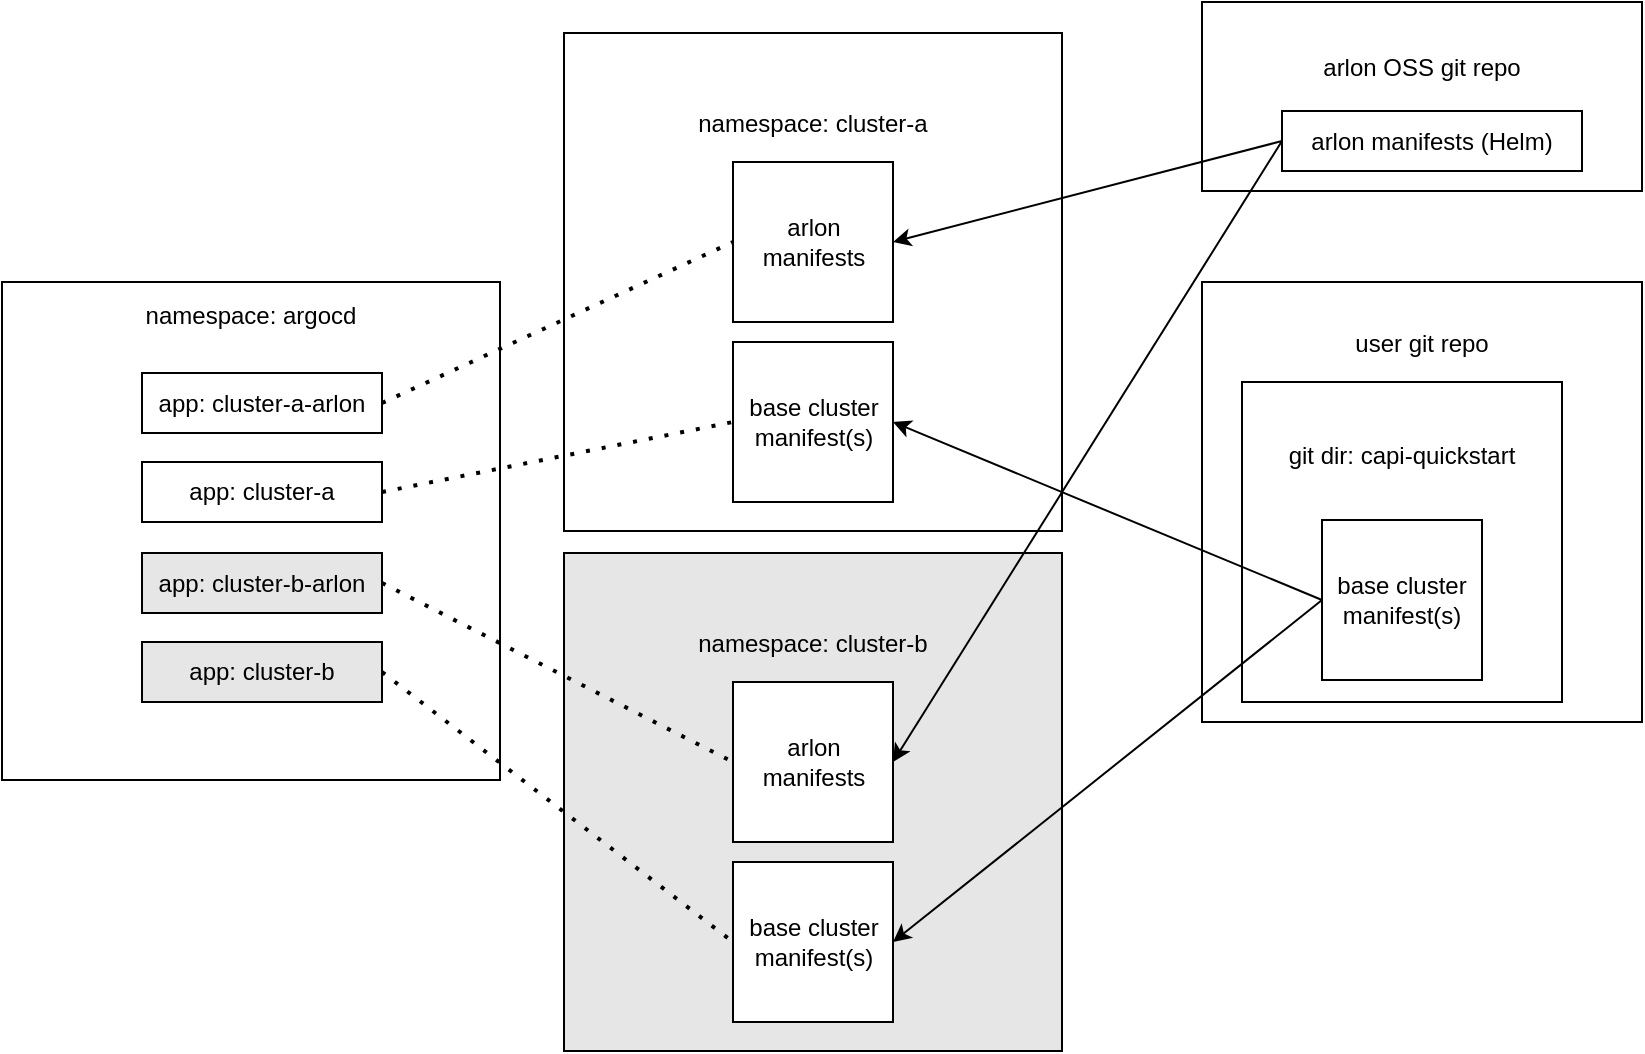 <mxfile version="18.1.1" type="device"><diagram id="fHRIVjpjciXX22CaL3zA" name="Page-1"><mxGraphModel dx="1138" dy="603" grid="1" gridSize="10" guides="1" tooltips="1" connect="1" arrows="1" fold="1" page="1" pageScale="1" pageWidth="850" pageHeight="1100" math="0" shadow="0"><root><mxCell id="0"/><mxCell id="1" parent="0"/><mxCell id="8Fxe8tPkUlVjY57YBqE0-14" value="&lt;div&gt;namespace: argocd&lt;/div&gt;&lt;div&gt;&lt;br&gt;&lt;/div&gt;&lt;div&gt;&lt;br&gt;&lt;/div&gt;&lt;div&gt;&lt;br&gt;&lt;/div&gt;&lt;div&gt;&lt;br&gt;&lt;/div&gt;&lt;div&gt;&lt;br&gt;&lt;/div&gt;&lt;div&gt;&lt;br&gt;&lt;/div&gt;&lt;br&gt;&lt;br&gt;&lt;br&gt;&lt;div&gt;&lt;br&gt;&lt;/div&gt;&lt;div&gt;&lt;br&gt;&lt;/div&gt;&lt;div&gt;&lt;br&gt;&lt;/div&gt;&lt;div&gt;&lt;br&gt;&lt;/div&gt;&lt;div&gt;&lt;br&gt;&lt;/div&gt;&lt;div&gt;&lt;br&gt;&lt;/div&gt;" style="whiteSpace=wrap;html=1;aspect=fixed;" vertex="1" parent="1"><mxGeometry x="20" y="180" width="249" height="249" as="geometry"/></mxCell><mxCell id="8Fxe8tPkUlVjY57YBqE0-7" value="&lt;div&gt;user git repo&lt;/div&gt;&lt;div&gt;&lt;br&gt;&lt;/div&gt;&lt;div&gt;&lt;br&gt;&lt;/div&gt;&lt;div&gt;&lt;br&gt;&lt;/div&gt;&lt;div&gt;&lt;br&gt;&lt;/div&gt;&lt;div&gt;&lt;br&gt;&lt;/div&gt;&lt;div&gt;&lt;br&gt;&lt;/div&gt;&lt;div&gt;&lt;br&gt;&lt;/div&gt;&lt;br&gt;&lt;br&gt;&lt;br&gt;&lt;br&gt;" style="whiteSpace=wrap;html=1;aspect=fixed;" vertex="1" parent="1"><mxGeometry x="620" y="180" width="220" height="220" as="geometry"/></mxCell><mxCell id="8Fxe8tPkUlVjY57YBqE0-2" value="git dir: capi-quickstart&lt;br&gt;&lt;br&gt;&lt;br&gt;&lt;br&gt;&lt;br&gt;&lt;br&gt;&lt;br&gt;" style="whiteSpace=wrap;html=1;aspect=fixed;" vertex="1" parent="1"><mxGeometry x="640" y="230" width="160" height="160" as="geometry"/></mxCell><mxCell id="8Fxe8tPkUlVjY57YBqE0-1" value="base cluster manifest(s)" style="whiteSpace=wrap;html=1;aspect=fixed;" vertex="1" parent="1"><mxGeometry x="680" y="299" width="80" height="80" as="geometry"/></mxCell><mxCell id="8Fxe8tPkUlVjY57YBqE0-3" value="&lt;div&gt;namespace: cluster-a&lt;/div&gt;&lt;div&gt;&lt;br&gt;&lt;/div&gt;&lt;div&gt;&lt;br&gt;&lt;/div&gt;&lt;div&gt;&lt;br&gt;&lt;/div&gt;&lt;div&gt;&lt;br&gt;&lt;/div&gt;&lt;div&gt;&lt;br&gt;&lt;/div&gt;&lt;div&gt;&lt;br&gt;&lt;/div&gt;&lt;br&gt;&lt;br&gt;&lt;br&gt;&lt;br&gt;&lt;br&gt;" style="whiteSpace=wrap;html=1;aspect=fixed;" vertex="1" parent="1"><mxGeometry x="301" y="55.5" width="249" height="249" as="geometry"/></mxCell><mxCell id="8Fxe8tPkUlVjY57YBqE0-4" value="arlon manifests" style="whiteSpace=wrap;html=1;aspect=fixed;" vertex="1" parent="1"><mxGeometry x="385.5" y="120" width="80" height="80" as="geometry"/></mxCell><mxCell id="8Fxe8tPkUlVjY57YBqE0-6" value="base cluster manifest(s)" style="whiteSpace=wrap;html=1;aspect=fixed;" vertex="1" parent="1"><mxGeometry x="385.5" y="210" width="80" height="80" as="geometry"/></mxCell><mxCell id="8Fxe8tPkUlVjY57YBqE0-9" value="&lt;div&gt;namespace: cluster-b&lt;/div&gt;&lt;div&gt;&lt;br&gt;&lt;/div&gt;&lt;div&gt;&lt;br&gt;&lt;/div&gt;&lt;div&gt;&lt;br&gt;&lt;/div&gt;&lt;div&gt;&lt;br&gt;&lt;/div&gt;&lt;div&gt;&lt;br&gt;&lt;/div&gt;&lt;div&gt;&lt;br&gt;&lt;/div&gt;&lt;div&gt;&lt;br&gt;&lt;/div&gt;&lt;br&gt;&lt;br&gt;&lt;br&gt;&lt;br&gt;" style="whiteSpace=wrap;html=1;aspect=fixed;fillColor=#E6E6E6;" vertex="1" parent="1"><mxGeometry x="301" y="315.5" width="249" height="249" as="geometry"/></mxCell><mxCell id="8Fxe8tPkUlVjY57YBqE0-10" value="arlon manifests" style="whiteSpace=wrap;html=1;aspect=fixed;" vertex="1" parent="1"><mxGeometry x="385.5" y="380" width="80" height="80" as="geometry"/></mxCell><mxCell id="8Fxe8tPkUlVjY57YBqE0-11" value="base cluster manifest(s)" style="whiteSpace=wrap;html=1;aspect=fixed;" vertex="1" parent="1"><mxGeometry x="385.5" y="470" width="80" height="80" as="geometry"/></mxCell><mxCell id="8Fxe8tPkUlVjY57YBqE0-12" value="" style="endArrow=classic;html=1;rounded=0;exitX=0;exitY=0.5;exitDx=0;exitDy=0;entryX=1;entryY=0.5;entryDx=0;entryDy=0;" edge="1" parent="1" source="8Fxe8tPkUlVjY57YBqE0-1" target="8Fxe8tPkUlVjY57YBqE0-6"><mxGeometry width="50" height="50" relative="1" as="geometry"><mxPoint x="430" y="360" as="sourcePoint"/><mxPoint x="590" y="260" as="targetPoint"/></mxGeometry></mxCell><mxCell id="8Fxe8tPkUlVjY57YBqE0-13" value="" style="endArrow=classic;html=1;rounded=0;exitX=0;exitY=0.5;exitDx=0;exitDy=0;entryX=1;entryY=0.5;entryDx=0;entryDy=0;" edge="1" parent="1" source="8Fxe8tPkUlVjY57YBqE0-1" target="8Fxe8tPkUlVjY57YBqE0-11"><mxGeometry width="50" height="50" relative="1" as="geometry"><mxPoint x="690" y="349" as="sourcePoint"/><mxPoint x="450" y="265.5" as="targetPoint"/></mxGeometry></mxCell><mxCell id="8Fxe8tPkUlVjY57YBqE0-17" value="app: cluster-a" style="rounded=0;whiteSpace=wrap;html=1;" vertex="1" parent="1"><mxGeometry x="90" y="270" width="120" height="30" as="geometry"/></mxCell><mxCell id="8Fxe8tPkUlVjY57YBqE0-18" value="app: cluster-a-arlon" style="rounded=0;whiteSpace=wrap;html=1;" vertex="1" parent="1"><mxGeometry x="90" y="225.5" width="120" height="30" as="geometry"/></mxCell><mxCell id="8Fxe8tPkUlVjY57YBqE0-19" value="app: cluster-b" style="rounded=0;whiteSpace=wrap;html=1;fillColor=#E6E6E6;" vertex="1" parent="1"><mxGeometry x="90" y="360" width="120" height="30" as="geometry"/></mxCell><mxCell id="8Fxe8tPkUlVjY57YBqE0-20" value="app: cluster-b-arlon" style="rounded=0;whiteSpace=wrap;html=1;fillColor=#E6E6E6;" vertex="1" parent="1"><mxGeometry x="90" y="315.5" width="120" height="30" as="geometry"/></mxCell><mxCell id="8Fxe8tPkUlVjY57YBqE0-26" value="&lt;div&gt;arlon OSS git repo&lt;/div&gt;&lt;div&gt;&lt;br&gt;&lt;/div&gt;&lt;div&gt;&lt;br&gt;&lt;/div&gt;" style="rounded=0;whiteSpace=wrap;html=1;" vertex="1" parent="1"><mxGeometry x="620" y="40" width="220" height="94.5" as="geometry"/></mxCell><mxCell id="8Fxe8tPkUlVjY57YBqE0-27" value="arlon manifests (Helm)" style="rounded=0;whiteSpace=wrap;html=1;" vertex="1" parent="1"><mxGeometry x="660" y="94.5" width="150" height="30" as="geometry"/></mxCell><mxCell id="8Fxe8tPkUlVjY57YBqE0-28" value="" style="endArrow=none;dashed=1;html=1;dashPattern=1 3;strokeWidth=2;rounded=0;exitX=1;exitY=0.5;exitDx=0;exitDy=0;entryX=0;entryY=0.5;entryDx=0;entryDy=0;" edge="1" parent="1" source="8Fxe8tPkUlVjY57YBqE0-18" target="8Fxe8tPkUlVjY57YBqE0-4"><mxGeometry width="50" height="50" relative="1" as="geometry"><mxPoint x="430" y="330" as="sourcePoint"/><mxPoint x="480" y="280" as="targetPoint"/></mxGeometry></mxCell><mxCell id="8Fxe8tPkUlVjY57YBqE0-29" value="" style="endArrow=none;dashed=1;html=1;dashPattern=1 3;strokeWidth=2;rounded=0;entryX=0;entryY=0.5;entryDx=0;entryDy=0;exitX=1;exitY=0.5;exitDx=0;exitDy=0;" edge="1" parent="1" source="8Fxe8tPkUlVjY57YBqE0-17" target="8Fxe8tPkUlVjY57YBqE0-6"><mxGeometry width="50" height="50" relative="1" as="geometry"><mxPoint x="220" y="250.5" as="sourcePoint"/><mxPoint x="370" y="175.5" as="targetPoint"/></mxGeometry></mxCell><mxCell id="8Fxe8tPkUlVjY57YBqE0-30" value="" style="endArrow=none;dashed=1;html=1;dashPattern=1 3;strokeWidth=2;rounded=0;entryX=0;entryY=0.5;entryDx=0;entryDy=0;exitX=1;exitY=0.5;exitDx=0;exitDy=0;" edge="1" parent="1" source="8Fxe8tPkUlVjY57YBqE0-20" target="8Fxe8tPkUlVjY57YBqE0-10"><mxGeometry width="50" height="50" relative="1" as="geometry"><mxPoint x="230" y="260.5" as="sourcePoint"/><mxPoint x="380" y="185.5" as="targetPoint"/></mxGeometry></mxCell><mxCell id="8Fxe8tPkUlVjY57YBqE0-31" value="" style="endArrow=none;dashed=1;html=1;dashPattern=1 3;strokeWidth=2;rounded=0;exitX=1;exitY=0.5;exitDx=0;exitDy=0;entryX=0;entryY=0.5;entryDx=0;entryDy=0;" edge="1" parent="1" source="8Fxe8tPkUlVjY57YBqE0-19" target="8Fxe8tPkUlVjY57YBqE0-11"><mxGeometry width="50" height="50" relative="1" as="geometry"><mxPoint x="240" y="270.5" as="sourcePoint"/><mxPoint x="390" y="195.5" as="targetPoint"/></mxGeometry></mxCell><mxCell id="8Fxe8tPkUlVjY57YBqE0-32" value="" style="endArrow=classic;html=1;rounded=0;entryX=1;entryY=0.5;entryDx=0;entryDy=0;exitX=0;exitY=0.5;exitDx=0;exitDy=0;" edge="1" parent="1" source="8Fxe8tPkUlVjY57YBqE0-27" target="8Fxe8tPkUlVjY57YBqE0-4"><mxGeometry width="50" height="50" relative="1" as="geometry"><mxPoint x="690" y="349" as="sourcePoint"/><mxPoint x="450" y="265.5" as="targetPoint"/></mxGeometry></mxCell><mxCell id="8Fxe8tPkUlVjY57YBqE0-33" value="" style="endArrow=classic;html=1;rounded=0;entryX=1;entryY=0.5;entryDx=0;entryDy=0;exitX=0;exitY=0.5;exitDx=0;exitDy=0;" edge="1" parent="1" source="8Fxe8tPkUlVjY57YBqE0-27" target="8Fxe8tPkUlVjY57YBqE0-10"><mxGeometry width="50" height="50" relative="1" as="geometry"><mxPoint x="660" y="130" as="sourcePoint"/><mxPoint x="460" y="275.5" as="targetPoint"/></mxGeometry></mxCell></root></mxGraphModel></diagram></mxfile>